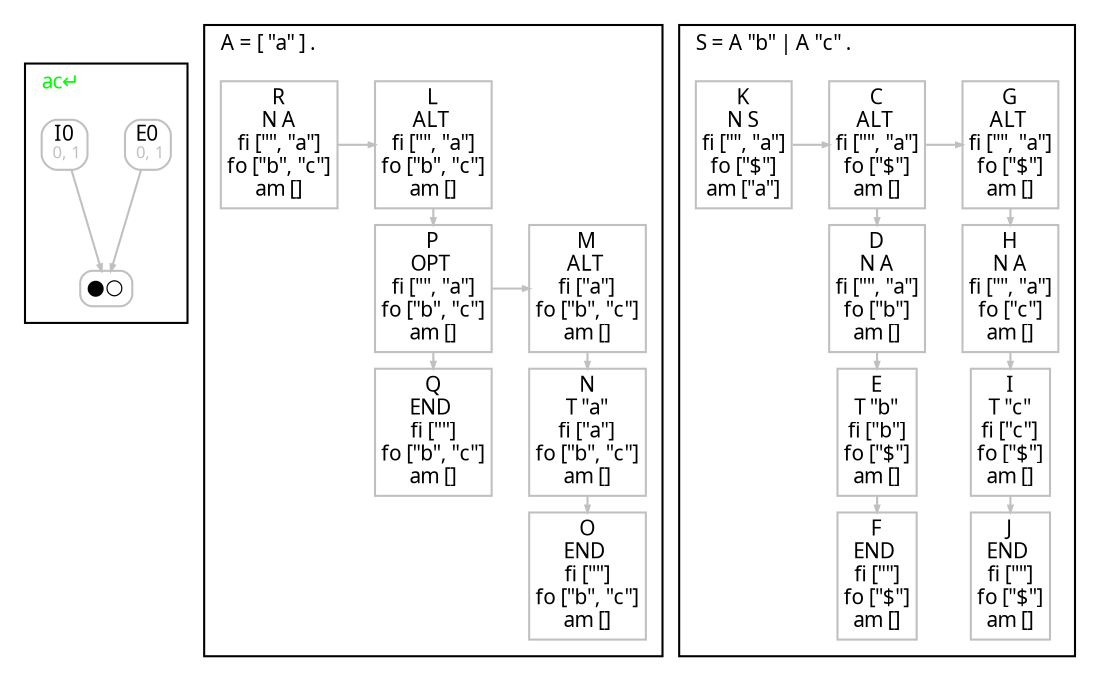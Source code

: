 digraph G {
  fontname = Menlo
  fontsize = 10
  node [fontname = Menlo, fontsize = 10, color = gray, height = 0, width = 0, margin= 0.04]
  edge [fontname = Menlo, fontsize = 10, color = gray, arrowsize = 0.3]
  graph [ranksep = 0.1]
  rankdir = "TB"
  subgraph GSS {
    cluster = true
    label = <ac↵> fontcolor = green
    labeljust = l
    node [shape = box, style = rounded, height = 0]
    E0 [label = <E0<br/><font color="gray" point-size="8.0"> 0, 1</font>>]
    E0 -> ●○
    I0 [label = <I0<br/><font color="gray" point-size="8.0"> 0, 1</font>>]
    I0 -> ●○
  }
  subgraph clusterA {
    node [shape = box]
    label = <A = [ "a" ] .>
    labeljust = l
    AR0C0 [label = <R<br/>N A<br/>fi ["", "a"]<br/>fo ["b", "c"]<br/>am []>]
    AR0C1 [label = <L<br/>ALT <br/>fi ["", "a"]<br/>fo ["b", "c"]<br/>am []>]
    AR1C1 [label = <P<br/>OPT <br/>fi ["", "a"]<br/>fo ["b", "c"]<br/>am []>]
    AR2C1 [label = <Q<br/>END <br/>fi [""]<br/>fo ["b", "c"]<br/>am []>]
    AR1C1 -> AR2C1 [weight=100000000]
    AR1C2 [label = <M<br/>ALT <br/>fi ["a"]<br/>fo ["b", "c"]<br/>am []>]
    AR2C2 [label = <N<br/>T "a"<br/>fi ["a"]<br/>fo ["b", "c"]<br/>am []>]
    AR3C2 [label = <O<br/>END <br/>fi [""]<br/>fo ["b", "c"]<br/>am []>]
    AR2C2 -> AR3C2 [weight=100000000]
    AR1C2 -> AR2C2 [weight=100000000]
    rank = same {AR1C1 -> AR1C2}
    AR0C1 -> AR1C1 [weight=100000000]
    rank = same {AR0C0 -> AR0C1}
    node [style = invis]
    edge [style = invis]
    rank = same {AR0C1 -> AR0C2}
    AR0C0 -> AR1C0 [weight=100000000]
    rank = same {AR1C0 -> AR1C1}
    AR0C2 -> AR1C2 [weight=100000000]
    AR1C0 -> AR2C0 [weight=100000000]
    rank = same {AR2C0 -> AR2C1}
    AR2C0 -> AR3C0 [weight=100000000]
    AR2C1 -> AR3C1 [weight=100000000]
    rank = same {AR3C0 -> AR3C1}
    rank = same {AR3C1 -> AR3C2}
  }
  subgraph clusterS {
    node [shape = box]
    label = <S = A "b" | A "c" .>
    labeljust = l
    SR0C0 [label = <K<br/>N S<br/>fi ["", "a"]<br/>fo ["$"]<br/>am ["a"]>]
    SR0C1 [label = <C<br/>ALT <br/>fi ["", "a"]<br/>fo ["$"]<br/>am []>]
    SR1C1 [label = <D<br/>N A<br/>fi ["", "a"]<br/>fo ["b"]<br/>am []>]
    SR2C1 [label = <E<br/>T "b"<br/>fi ["b"]<br/>fo ["$"]<br/>am []>]
    SR3C1 [label = <F<br/>END <br/>fi [""]<br/>fo ["$"]<br/>am []>]
    SR2C1 -> SR3C1 [weight=100000000]
    SR1C1 -> SR2C1 [weight=100000000]
    SR0C1 -> SR1C1 [weight=100000000]
    SR0C2 [label = <G<br/>ALT <br/>fi ["", "a"]<br/>fo ["$"]<br/>am []>]
    SR1C2 [label = <H<br/>N A<br/>fi ["", "a"]<br/>fo ["c"]<br/>am []>]
    SR2C2 [label = <I<br/>T "c"<br/>fi ["c"]<br/>fo ["$"]<br/>am []>]
    SR3C2 [label = <J<br/>END <br/>fi [""]<br/>fo ["$"]<br/>am []>]
    SR2C2 -> SR3C2 [weight=100000000]
    SR1C2 -> SR2C2 [weight=100000000]
    SR0C2 -> SR1C2 [weight=100000000]
    rank = same {SR0C1 -> SR0C2}
    rank = same {SR0C0 -> SR0C1}
    node [style = invis]
    edge [style = invis]
    SR0C0 -> SR1C0 [weight=100000000]
    rank = same {SR1C0 -> SR1C1}
    SR1C0 -> SR2C0 [weight=100000000]
    rank = same {SR2C0 -> SR2C1}
    SR2C0 -> SR3C0 [weight=100000000]
    rank = same {SR3C0 -> SR3C1}
  }
}